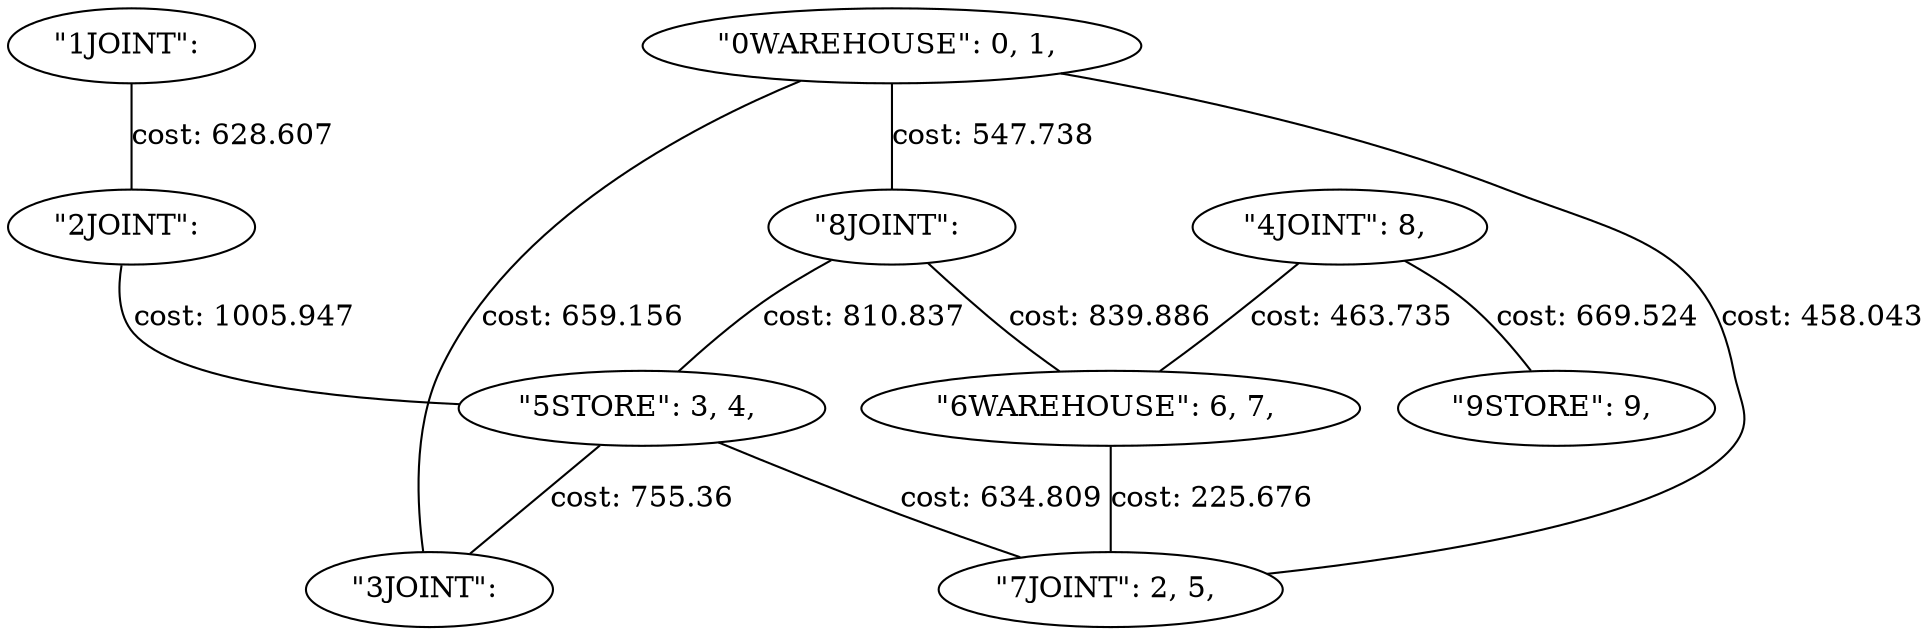 strict graph  {
0 [label="\"0WAREHOUSE\": 0, 1, ", type=2, supply=0, demand=0];
8 [label="\"8JOINT\": ", type=0, supply=0, demand=0];
1 [label="\"1JOINT\": ", type=0, supply=0, demand=0];
2 [label="\"2JOINT\": ", type=0, supply=0, demand=0];
5 [label="\"5STORE\": 3, 4, ", type=1, supply=0, demand=0];
3 [label="\"3JOINT\": ", type=0, supply=0, demand=0];
4 [label="\"4JOINT\": 8, ", type=0, supply=0, demand=0];
6 [label="\"6WAREHOUSE\": 6, 7, ", type=2, supply=0, demand=0];
7 [label="\"7JOINT\": 2, 5, ", type=0, supply=0, demand=0];
9 [label="\"9STORE\": 9, ", type=1, supply=0, demand=0];
0 -- 8  [label="cost: 547.738", cost="547.738"];
0 -- 3  [label="cost: 659.156", cost="659.156"];
0 -- 7  [label="cost: 458.043", cost="458.043"];
8 -- 6  [label="cost: 839.886", cost="839.886"];
8 -- 5  [label="cost: 810.837", cost="810.837"];
1 -- 2  [label="cost: 628.607", cost="628.607"];
2 -- 5  [label="cost: 1005.947", cost="1005.947"];
5 -- 3  [label="cost: 755.36", cost="755.36"];
5 -- 7  [label="cost: 634.809", cost="634.809"];
4 -- 6  [label="cost: 463.735", cost="463.735"];
4 -- 9  [label="cost: 669.524", cost="669.524"];
6 -- 7  [label="cost: 225.676", cost="225.676"];
}
